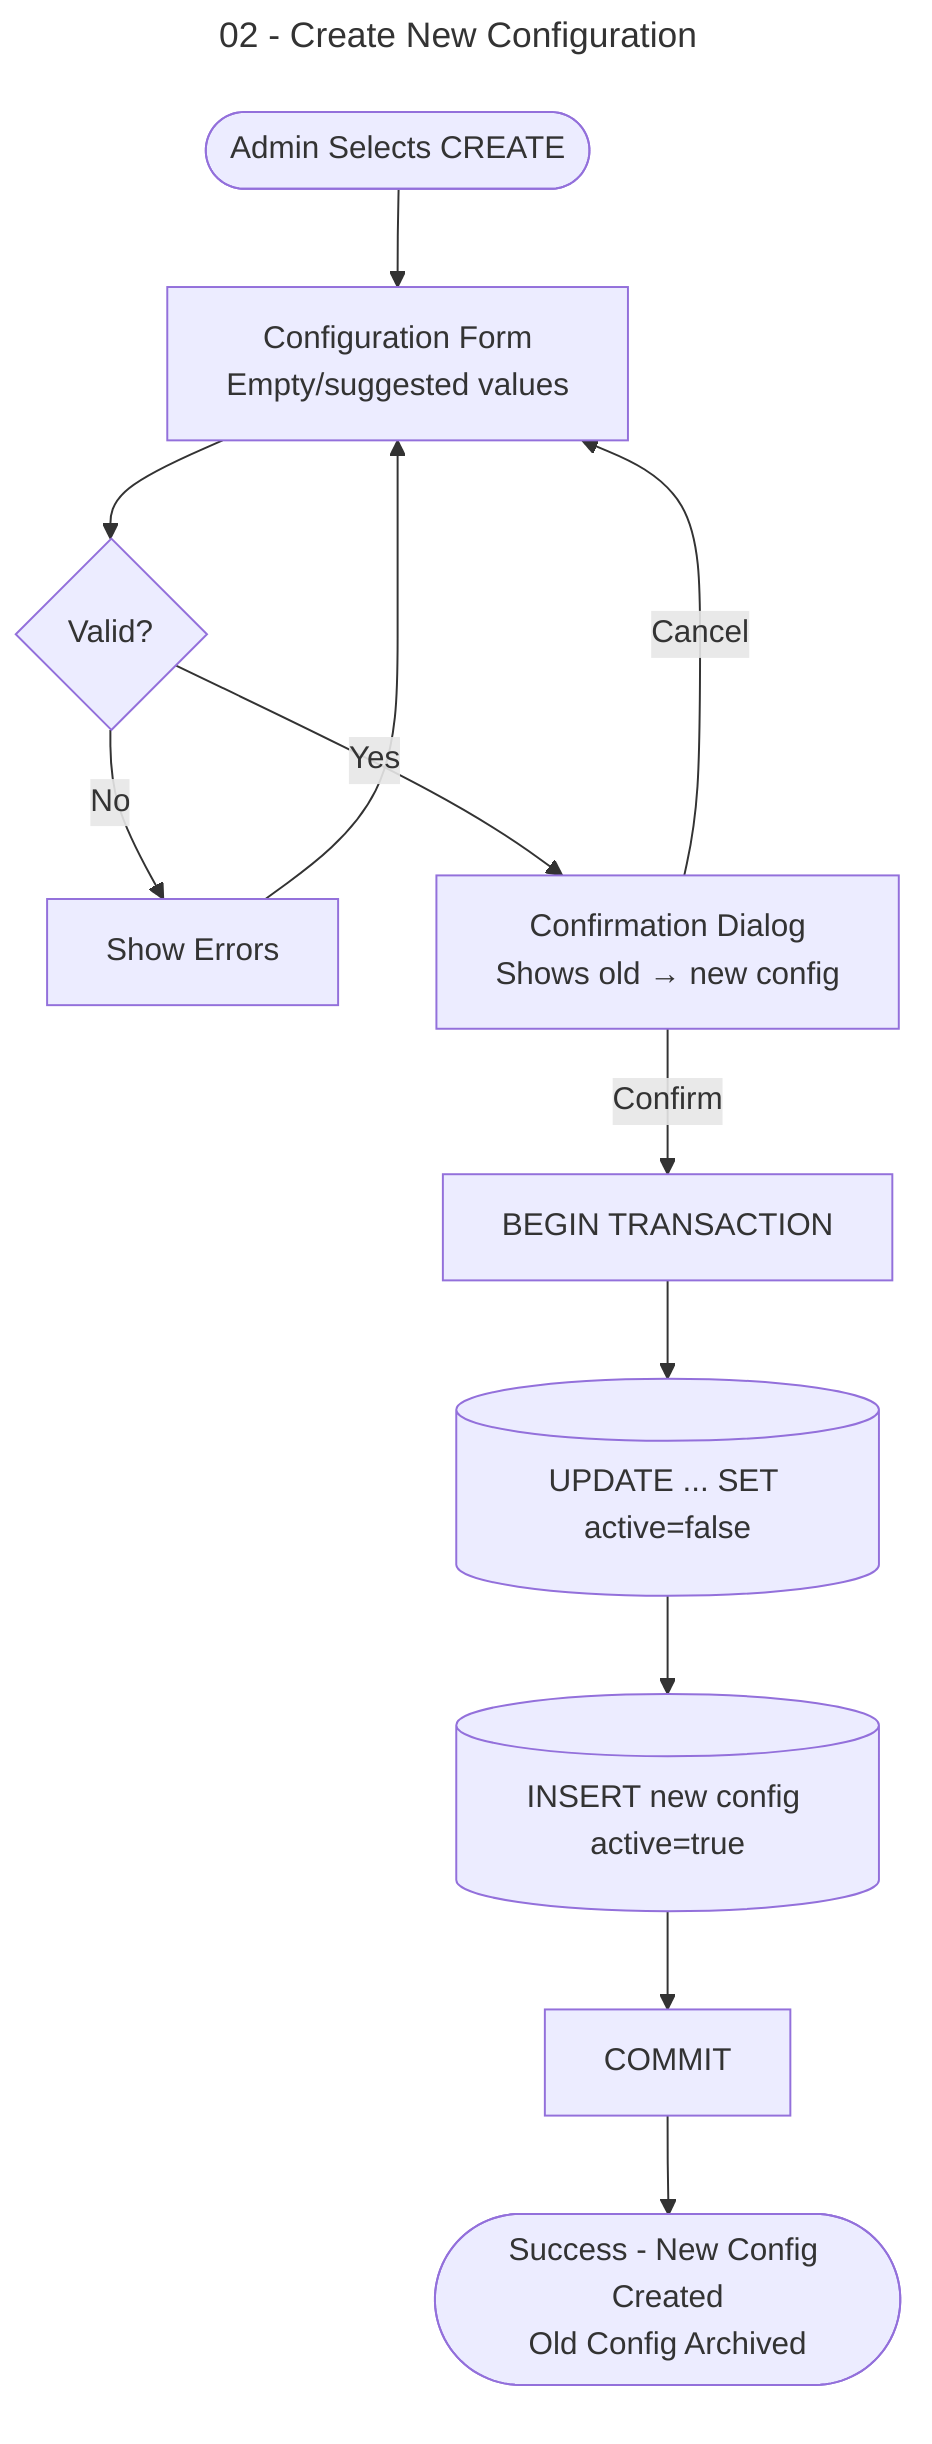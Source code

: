 ---
title: "02 - Create New Configuration"
mermaid_version: "v11.3.0+"
---
flowchart TB
    START@{ shape: stadium, label: "Admin Selects CREATE" }
    FORM@{ shape: rect, label: "Configuration Form
    Empty/suggested values" }
    VALIDATE@{ shape: diamond, label: "Valid?" }
    ERROR@{ shape: rect, label: "Show Errors" }
    CONFIRM@{ shape: rect, label: "Confirmation Dialog
    Shows old → new config" }
    BEGIN_TX@{ shape: rect, label: "BEGIN TRANSACTION" }
    DEACTIVATE@{ shape: cyl, label: "UPDATE ... SET active=false" }
    INSERT@{ shape: cyl, label: "INSERT new config active=true" }
    COMMIT@{ shape: rect, label: "COMMIT" }
    SUCCESS@{ shape: stadium, label: "Success - New Config Created
    Old Config Archived" }

    START --> FORM
    FORM --> VALIDATE
    VALIDATE -->|No| ERROR
    ERROR --> FORM
    VALIDATE -->|Yes| CONFIRM
    CONFIRM -->|Confirm| BEGIN_TX
    CONFIRM -->|Cancel| FORM
    BEGIN_TX --> DEACTIVATE
    DEACTIVATE --> INSERT
    INSERT --> COMMIT
    COMMIT --> SUCCESS